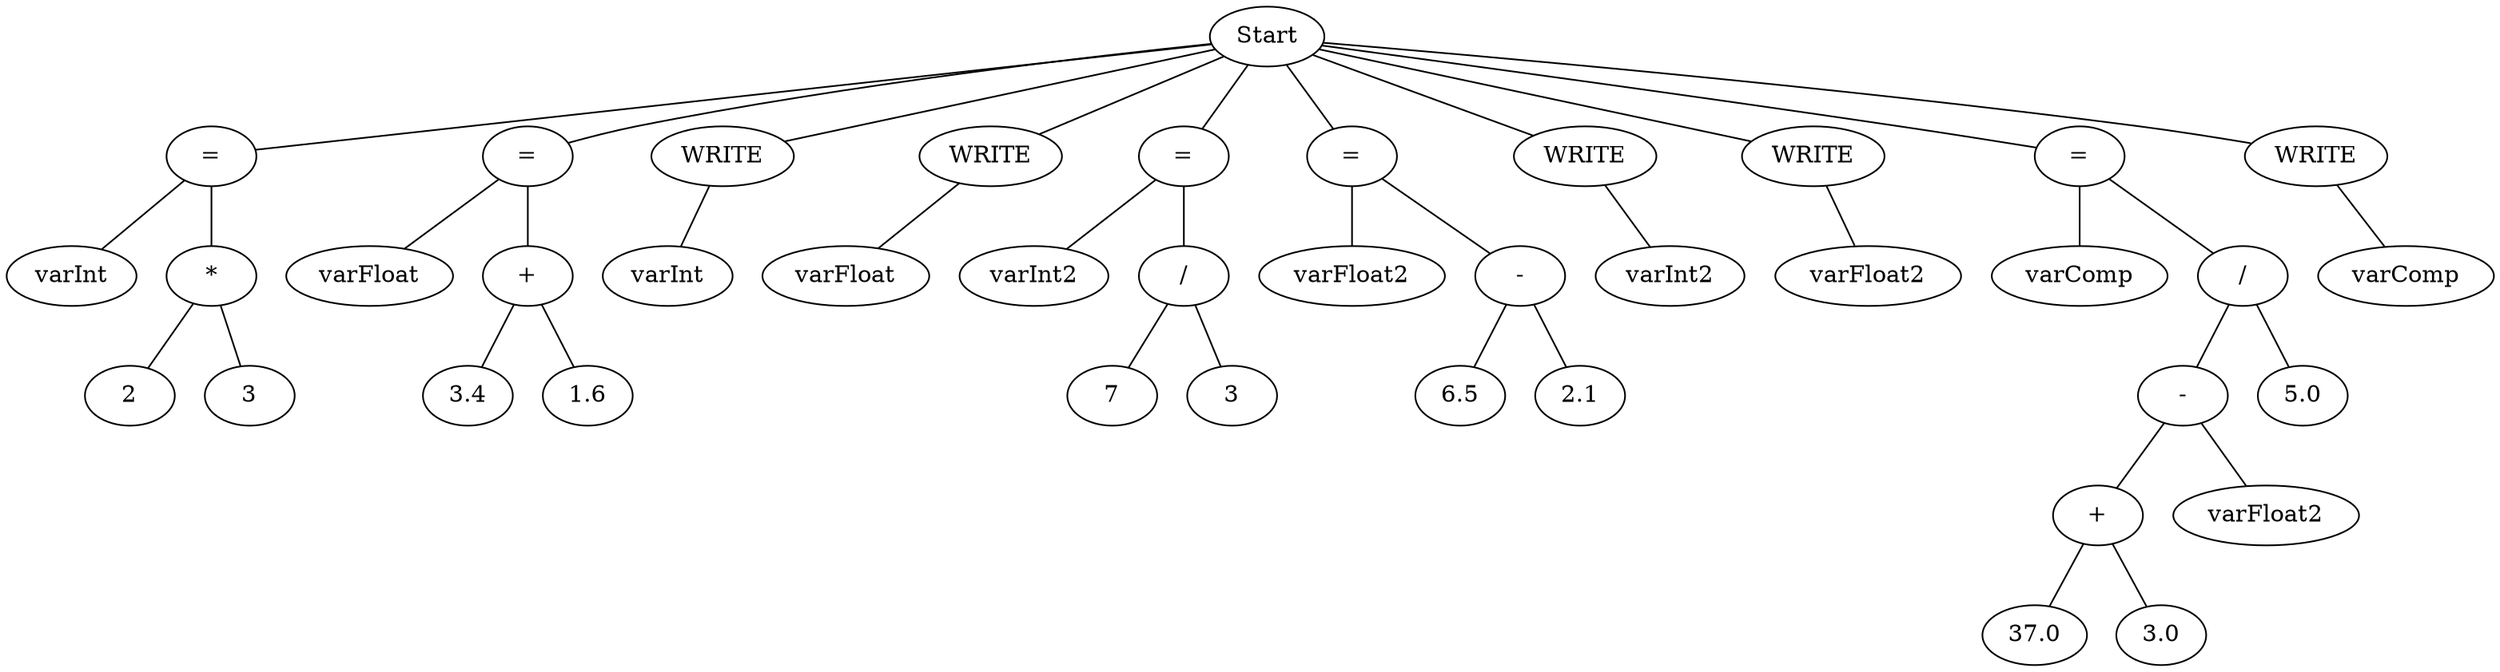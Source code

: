 graph G {node_start [label="Start"]
nodo_603604456 [label="="]
node_start -- nodo_603604456
nodo_236693573 [label="varInt"]
nodo_603604456 -- nodo_236693573
nodo_1183492770 [label="*"]
nodo_603604456 -- nodo_1183492770
nodo_622081567 [label="2"]
nodo_1183492770 -- nodo_622081567
nodo_117845864 [label="3"]
nodo_1183492770 -- nodo_117845864
nodo_1410135629 [label="="]
node_start -- nodo_1410135629
nodo_1195416020 [label="varFloat"]
nodo_1410135629 -- nodo_1195416020
nodo_1130425325 [label="+"]
nodo_1410135629 -- nodo_1130425325
nodo_1965814150 [label="3.4"]
nodo_1130425325 -- nodo_1965814150
nodo_1185341424 [label="1.6"]
nodo_1130425325 -- nodo_1185341424
nodo_99311817 [label="WRITE"]
node_start -- nodo_99311817
nodo_1364514 [label="varInt"]
nodo_99311817 -- nodo_1364514
nodo_1108747763 [label="WRITE"]
node_start -- nodo_1108747763
nodo_2078178640 [label="varFloat"]
nodo_1108747763 -- nodo_2078178640
nodo_324139779 [label="="]
node_start -- nodo_324139779
nodo_896712329 [label="varInt2"]
nodo_324139779 -- nodo_896712329
nodo_1178086505 [label="/"]
nodo_324139779 -- nodo_1178086505
nodo_1317338371 [label="7"]
nodo_1178086505 -- nodo_1317338371
nodo_1385274931 [label="3"]
nodo_1178086505 -- nodo_1385274931
nodo_1916269598 [label="="]
node_start -- nodo_1916269598
nodo_1970001237 [label="varFloat2"]
nodo_1916269598 -- nodo_1970001237
nodo_476987934 [label="-"]
nodo_1916269598 -- nodo_476987934
nodo_1112553382 [label="6.5"]
nodo_476987934 -- nodo_1112553382
nodo_260750582 [label="2.1"]
nodo_476987934 -- nodo_260750582
nodo_618664239 [label="WRITE"]
node_start -- nodo_618664239
nodo_1248909599 [label="varInt2"]
nodo_618664239 -- nodo_1248909599
nodo_165554928 [label="WRITE"]
node_start -- nodo_165554928
nodo_1399413297 [label="varFloat2"]
nodo_165554928 -- nodo_1399413297
nodo_1998868506 [label="="]
node_start -- nodo_1998868506
nodo_1003538368 [label="varComp"]
nodo_1998868506 -- nodo_1003538368
nodo_1126294496 [label="/"]
nodo_1998868506 -- nodo_1126294496
nodo_1518371175 [label="-"]
nodo_1126294496 -- nodo_1518371175
nodo_259108525 [label="+"]
nodo_1518371175 -- nodo_259108525
nodo_841123396 [label="37.0"]
nodo_259108525 -- nodo_841123396
nodo_2119191811 [label="3.0"]
nodo_259108525 -- nodo_2119191811
nodo_545611799 [label="varFloat2"]
nodo_1518371175 -- nodo_545611799
nodo_570668652 [label="5.0"]
nodo_1126294496 -- nodo_570668652
nodo_78972110 [label="WRITE"]
node_start -- nodo_78972110
nodo_2029091086 [label="varComp"]
nodo_78972110 -- nodo_2029091086
}
